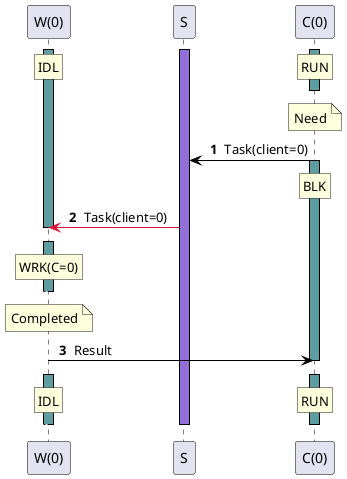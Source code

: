 @startuml
autonumber " <b>#</b> "
skinparam shadowing false
skinparam sequence {
ArrowColor Black
ActorBorderColor Black
LifeLineBorderColor Black
LifeLineBackgroundColor Black
ParticipantBorderColor Black
}
skinparam ControlBorderColor White
skinparam ControlBackgroundColor White
participant "W(0)" as A0 order 10100
activate A0 #CadetBlue
participant "S" as A1 order 110200
activate A1 #MediumPurple
participant "C(0)" as A2 order 210300
activate A2 #CadetBlue
rnote over A0 : IDL
/ rnote over A2 : RUN
autonumber stop
[<[#White]-- A0
autonumber resume
deactivate A2
note over A2 : Need
A2 -> A1 : Task(client=0)
activate A2 #CadetBlue
rnote over A2 : BLK
A1 -[#Crimson]> A0 : Task(client=0)
deactivate A0
autonumber stop
[<[#White]-- A0
autonumber resume
activate A0 #CadetBlue
rnote over A0 : WRK(C=0)
autonumber stop
[<[#White]-- A0
autonumber resume
deactivate A0
note over A0 : Completed
A0 -> A2 : Result
deactivate A2
autonumber stop
[<[#White]-- A0
autonumber resume
activate A0 #CadetBlue
activate A2 #CadetBlue
rnote over A0 : IDL
/ rnote over A2 : RUN
autonumber stop
[<[#White]-- A0
autonumber resume
deactivate A0
deactivate A1
deactivate A2
@enduml
